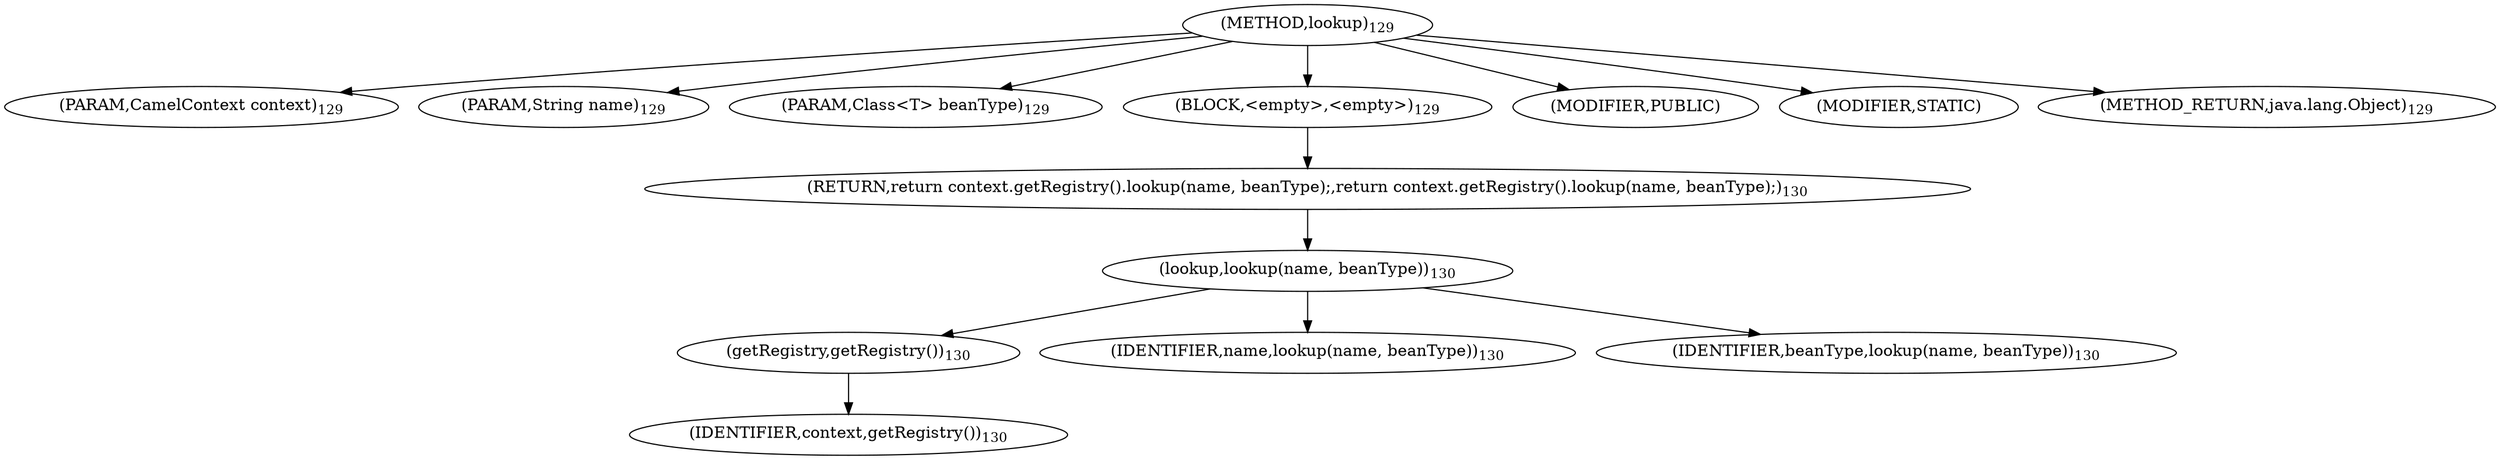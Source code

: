 digraph "lookup" {  
"204" [label = <(METHOD,lookup)<SUB>129</SUB>> ]
"205" [label = <(PARAM,CamelContext context)<SUB>129</SUB>> ]
"206" [label = <(PARAM,String name)<SUB>129</SUB>> ]
"207" [label = <(PARAM,Class&lt;T&gt; beanType)<SUB>129</SUB>> ]
"208" [label = <(BLOCK,&lt;empty&gt;,&lt;empty&gt;)<SUB>129</SUB>> ]
"209" [label = <(RETURN,return context.getRegistry().lookup(name, beanType);,return context.getRegistry().lookup(name, beanType);)<SUB>130</SUB>> ]
"210" [label = <(lookup,lookup(name, beanType))<SUB>130</SUB>> ]
"211" [label = <(getRegistry,getRegistry())<SUB>130</SUB>> ]
"212" [label = <(IDENTIFIER,context,getRegistry())<SUB>130</SUB>> ]
"213" [label = <(IDENTIFIER,name,lookup(name, beanType))<SUB>130</SUB>> ]
"214" [label = <(IDENTIFIER,beanType,lookup(name, beanType))<SUB>130</SUB>> ]
"215" [label = <(MODIFIER,PUBLIC)> ]
"216" [label = <(MODIFIER,STATIC)> ]
"217" [label = <(METHOD_RETURN,java.lang.Object)<SUB>129</SUB>> ]
  "204" -> "205" 
  "204" -> "206" 
  "204" -> "207" 
  "204" -> "208" 
  "204" -> "215" 
  "204" -> "216" 
  "204" -> "217" 
  "208" -> "209" 
  "209" -> "210" 
  "210" -> "211" 
  "210" -> "213" 
  "210" -> "214" 
  "211" -> "212" 
}
